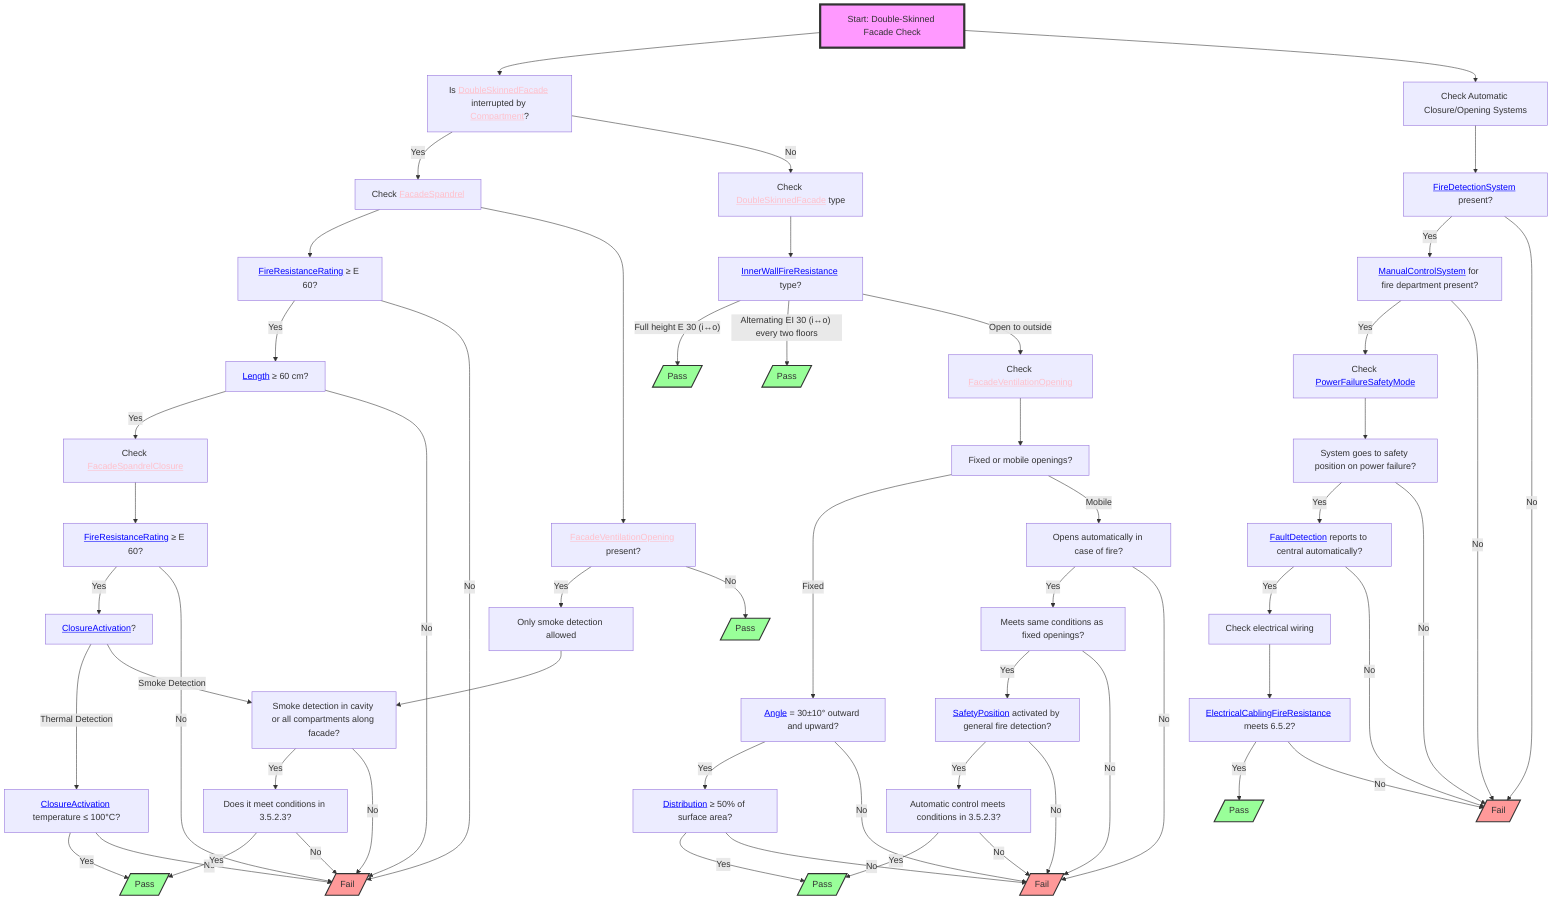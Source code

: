 flowchart TD
    S1["Start: Double-Skinned Facade Check"] --> A["Is <a href='http://example.com/firebimbuilding#DoubleSkinnedFacade' style='color:pink;'>DoubleSkinnedFacade</a> interrupted by <a href='http://example.com/firebimbuilding#Compartment' style='color:pink;'>Compartment</a>?"]
    A -- Yes --> B["Check <a href='http://example.com/firebimbuilding#FacadeSpandrel' style='color:pink;'>FacadeSpandrel</a>"]
    A -- No --> C["Check <a href='http://example.com/firebimbuilding#DoubleSkinnedFacade' style='color:pink;'>DoubleSkinnedFacade</a> type"]
    B --> D["<a href='http://example.com/firebimbuilding#FireResistanceRating' style='color:blue;'>FireResistanceRating</a> ≥ E 60?"]
    D -- Yes --> E["<a href='http://example.com/firebimbuilding#Length' style='color:blue;'>Length</a> ≥ 60 cm?"]
    D -- No --> F[/"Fail"/]
    E -- Yes --> G["Check <a href='http://example.com/firebimbuilding#FacadeSpandrelClosure' style='color:pink;'>FacadeSpandrelClosure</a>"]
    E -- No --> F
    G --> H["<a href='http://example.com/firebimbuilding#FireResistanceRating' style='color:blue;'>FireResistanceRating</a> ≥ E 60?"]
    H -- Yes --> I["<a href='http://example.com/firebimbuilding#ClosureActivation' style='color:blue;'>ClosureActivation</a>?"]
    H -- No --> F
    I -- Thermal Detection --> J["<a href='http://example.com/firebimbuilding#ClosureActivation' style='color:blue;'>ClosureActivation</a> temperature ≤ 100°C?"]
    I -- Smoke Detection --> K["Smoke detection in cavity or all compartments along facade?"]
    J -- Yes --> L[/"Pass"/]
    J -- No --> F
    K -- Yes --> M["Does it meet conditions in 3.5.2.3?"]
    K -- No --> F
    M -- Yes --> L
    M -- No --> F
    B --> N["<a href='http://example.com/firebimbuilding#FacadeVentilationOpening' style='color:pink;'>FacadeVentilationOpening</a> present?"]
    N -- Yes --> O["Only smoke detection allowed"]
    N -- No --> P[/"Pass"/]
    O --> K
    C --> Q["<a href='http://example.com/firebimbuilding#InnerWallFireResistance' style='color:blue;'>InnerWallFireResistance</a> type?"]
    Q -- "Full height E 30 (i↔o)" --> R[/"Pass"/]
    Q -- "Alternating EI 30 (i↔o) every two floors" --> S[/"Pass"/]
    Q -- "Open to outside" --> T["Check <a href='http://example.com/firebimbuilding#FacadeVentilationOpening' style='color:pink;'>FacadeVentilationOpening</a>"]
    T --> U["Fixed or mobile openings?"]
    U -- Fixed --> V["<a href='http://example.com/firebimbuilding#Angle' style='color:blue;'>Angle</a> = 30±10° outward and upward?"]
    U -- Mobile --> W["Opens automatically in case of fire?"]
    V -- Yes --> X["<a href='http://example.com/firebimbuilding#Distribution' style='color:blue;'>Distribution</a> ≥ 50% of surface area?"]
    V -- No --> Y[/"Fail"/]
    W -- Yes --> Z["Meets same conditions as fixed openings?"]
    W -- No --> Y
    X -- Yes --> AA[/"Pass"/]
    X -- No --> Y
    Z -- Yes --> AB["<a href='http://example.com/firebimbuilding#SafetyPosition' style='color:blue;'>SafetyPosition</a> activated by general fire detection?"]
    Z -- No --> Y
    AB -- Yes --> AC["Automatic control meets conditions in 3.5.2.3?"]
    AB -- No --> Y
    AC -- Yes --> AA
    AC -- No --> Y
    S1 --> AD["Check Automatic Closure/Opening Systems"]
    AD --> AE["<a href='http://example.com/firebimbuilding#FireDetectionSystem' style='color:blue;'>FireDetectionSystem</a> present?"]
    AE -- Yes --> AF["<a href='http://example.com/firebimbuilding#ManualControlSystem' style='color:blue;'>ManualControlSystem</a> for fire department present?"]
    AE -- No --> AG[/"Fail"/]
    AF -- Yes --> AH["Check <a href='http://example.com/firebimbuilding#PowerFailureSafetyMode' style='color:blue;'>PowerFailureSafetyMode</a>"]
    AF -- No --> AG
    AH --> AI["System goes to safety position on power failure?"]
    AI -- Yes --> AJ["<a href='http://example.com/firebimbuilding#FaultDetection' style='color:blue;'>FaultDetection</a> reports to central automatically?"]
    AI -- No --> AG
    AJ -- Yes --> AK["Check electrical wiring"]
    AJ -- No --> AG
    AK --> AL["<a href='http://example.com/firebimbuilding#ElectricalCablingFireResistance' style='color:blue;'>ElectricalCablingFireResistance</a> meets 6.5.2?"]
    AL -- Yes --> AM[/"Pass"/]
    AL -- No --> AG

    S1:::startClass
    F:::failClass
    L:::passClass
    P:::passClass
    R:::passClass
    S:::passClass
    Y:::failClass
    AA:::passClass
    AG:::failClass
    AM:::passClass

    classDef startClass fill:#f9f,stroke:#333,stroke-width:4px
    classDef passClass fill:#9f9,stroke:#333,stroke-width:2px
    classDef failClass fill:#f99,stroke:#333,stroke-width:2px
